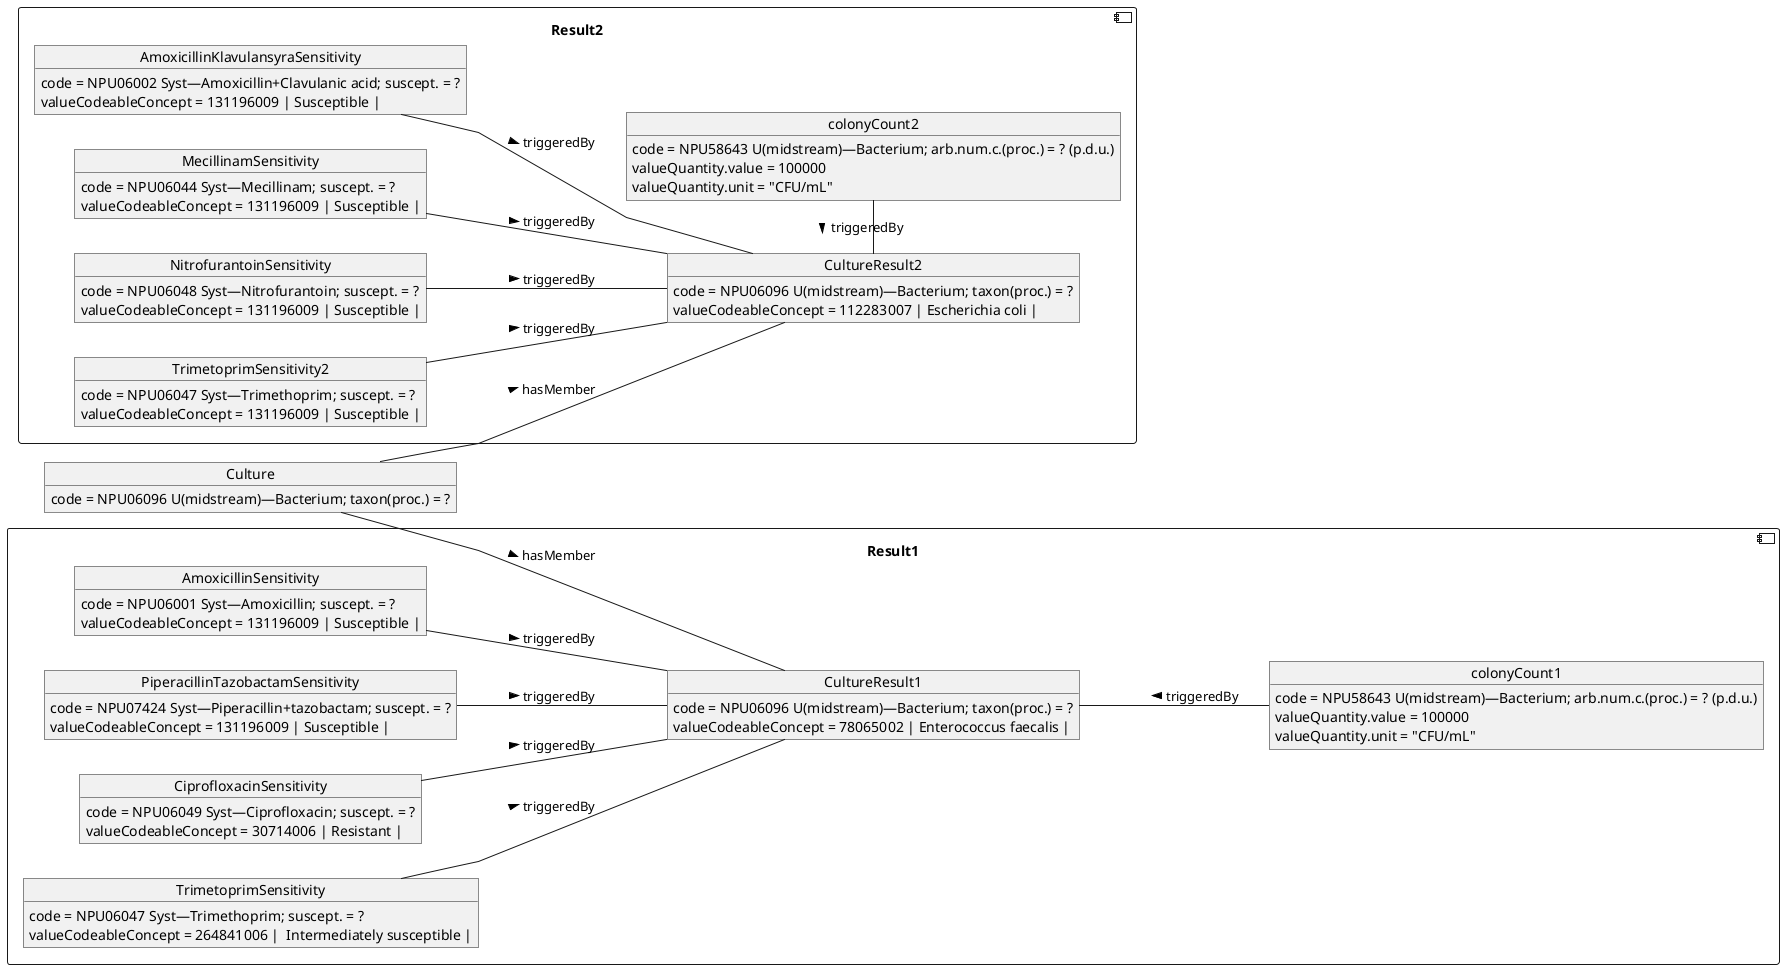 @startuml
skinparam linetype polyline
hide circle
hide stereotype
hide methods
left to right direction



component Result1 {

object CultureResult1 {
    code = NPU06096 U(midstream)—Bacterium; taxon(proc.) = ?
    valueCodeableConcept = 78065002 | Enterococcus faecalis |
}

object colonyCount1 {
    code = NPU58643 U(midstream)—Bacterium; arb.num.c.(proc.) = ? (p.d.u.)
    valueQuantity.value = 100000
    valueQuantity.unit = "CFU/mL"
}
CultureResult1 -- colonyCount1 : triggeredBy <

object AmoxicillinSensitivity {
    code = NPU06001 Syst—Amoxicillin; suscept. = ?
    valueCodeableConcept = 131196009 | Susceptible |
}

AmoxicillinSensitivity -- CultureResult1 : triggeredBy >

object PiperacillinTazobactamSensitivity {
    code = NPU07424 Syst—Piperacillin+tazobactam; suscept. = ?
    valueCodeableConcept = 131196009 | Susceptible |
}

PiperacillinTazobactamSensitivity -- CultureResult1 : triggeredBy >

object CiprofloxacinSensitivity {
    code = NPU06049 Syst—Ciprofloxacin; suscept. = ?
    valueCodeableConcept = 30714006 | Resistant |
}

CiprofloxacinSensitivity -- CultureResult1 : triggeredBy >

object TrimetoprimSensitivity {
    code = NPU06047 Syst—Trimethoprim; suscept. = ?
    valueCodeableConcept = 264841006 |  Intermediately susceptible |
}

TrimetoprimSensitivity -- CultureResult1 : triggeredBy >
}


component Result2 {

object CultureResult2 {
    code = NPU06096 U(midstream)—Bacterium; taxon(proc.) = ?
    valueCodeableConcept = 112283007 | Escherichia coli |
}

object colonyCount2 {
    code = NPU58643 U(midstream)—Bacterium; arb.num.c.(proc.) = ? (p.d.u.)
    valueQuantity.value = 100000
    valueQuantity.unit = "CFU/mL"
}

CultureResult2 - colonyCount2 : triggeredBy <


object AmoxicillinKlavulansyraSensitivity {
    code = NPU06002 Syst—Amoxicillin+Clavulanic acid; suscept. = ?
    valueCodeableConcept = 131196009 | Susceptible |
}

AmoxicillinKlavulansyraSensitivity -- CultureResult2 : triggeredBy >

object MecillinamSensitivity {
    code = NPU06044 Syst—Mecillinam; suscept. = ?
    valueCodeableConcept = 131196009 | Susceptible |
}
MecillinamSensitivity -- CultureResult2 : triggeredBy >

object NitrofurantoinSensitivity {
    code = NPU06048 Syst—Nitrofurantoin; suscept. = ? 
    valueCodeableConcept = 131196009 | Susceptible |
}
NitrofurantoinSensitivity -- CultureResult2 : triggeredBy >

object TrimetoprimSensitivity2 {
    code = NPU06047 Syst—Trimethoprim; suscept. = ?
    valueCodeableConcept = 131196009 | Susceptible |
}
TrimetoprimSensitivity2 -- CultureResult2 : triggeredBy >
}

object Culture {
    code = NPU06096 U(midstream)—Bacterium; taxon(proc.) = ?
}
Culture -- CultureResult1 : hasMember >
Culture -- CultureResult2 : hasMember >

@enduml